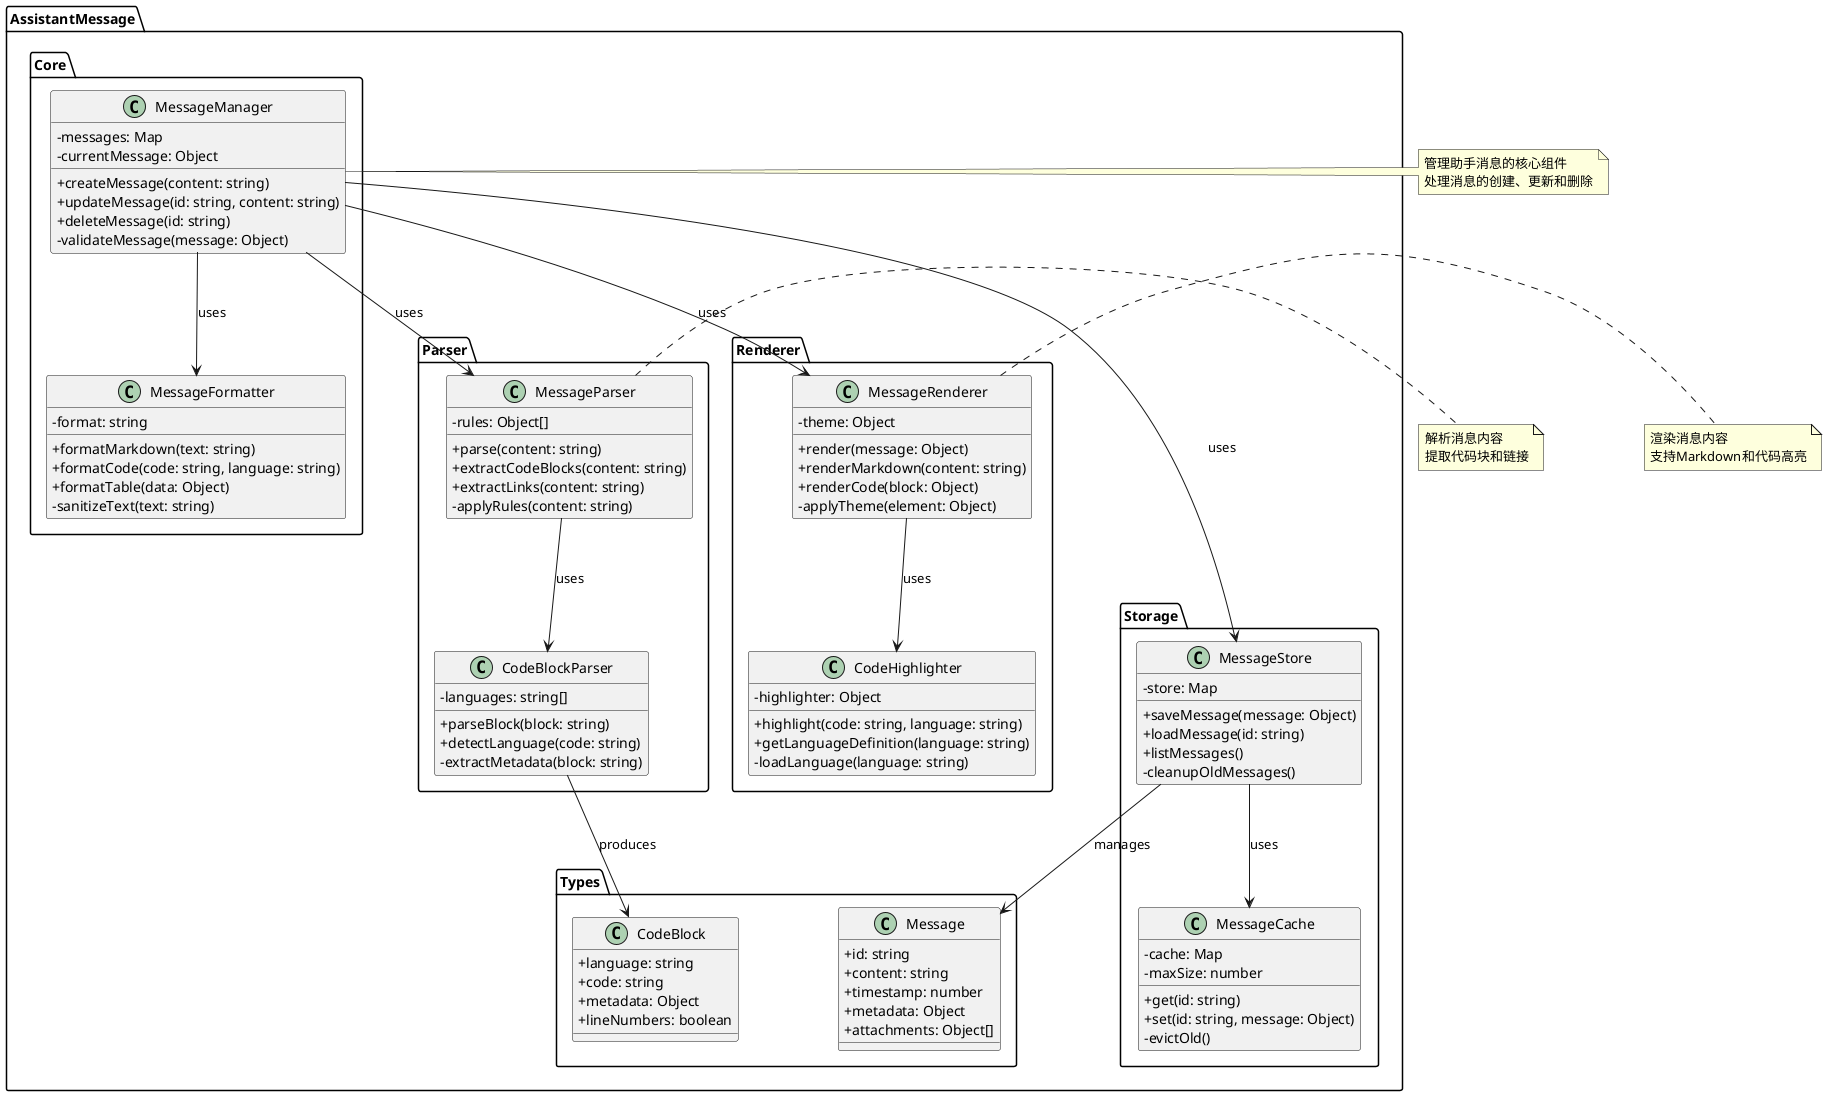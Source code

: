 @startuml assistant-message-implementation

' 设置主题和样式
skinparam backgroundColor transparent
skinparam classAttributeIconSize 0
skinparam nodesep 100
skinparam ranksep 100

' 包定义
package "AssistantMessage" {
    package "Core" {
        class MessageManager {
            - messages: Map
            - currentMessage: Object
            + createMessage(content: string)
            + updateMessage(id: string, content: string)
            + deleteMessage(id: string)
            - validateMessage(message: Object)
        }

        class MessageFormatter {
            - format: string
            + formatMarkdown(text: string)
            + formatCode(code: string, language: string)
            + formatTable(data: Object)
            - sanitizeText(text: string)
        }
    }

    package "Parser" {
        class MessageParser {
            - rules: Object[]
            + parse(content: string)
            + extractCodeBlocks(content: string)
            + extractLinks(content: string)
            - applyRules(content: string)
        }

        class CodeBlockParser {
            - languages: string[]
            + parseBlock(block: string)
            + detectLanguage(code: string)
            - extractMetadata(block: string)
        }
    }

    package "Renderer" {
        class MessageRenderer {
            - theme: Object
            + render(message: Object)
            + renderMarkdown(content: string)
            + renderCode(block: Object)
            - applyTheme(element: Object)
        }

        class CodeHighlighter {
            - highlighter: Object
            + highlight(code: string, language: string)
            + getLanguageDefinition(language: string)
            - loadLanguage(language: string)
        }
    }

    package "Storage" {
        class MessageStore {
            - store: Map
            + saveMessage(message: Object)
            + loadMessage(id: string)
            + listMessages()
            - cleanupOldMessages()
        }

        class MessageCache {
            - cache: Map
            - maxSize: number
            + get(id: string)
            + set(id: string, message: Object)
            - evictOld()
        }
    }

    package "Types" {
        class Message {
            + id: string
            + content: string
            + timestamp: number
            + metadata: Object
            + attachments: Object[]
        }

        class CodeBlock {
            + language: string
            + code: string
            + metadata: Object
            + lineNumbers: boolean
        }
    }
}

' 关系定义
MessageManager --> MessageFormatter : uses
MessageManager --> MessageParser : uses
MessageManager --> MessageRenderer : uses
MessageManager --> MessageStore : uses
MessageParser --> CodeBlockParser : uses
MessageRenderer --> CodeHighlighter : uses
MessageStore --> MessageCache : uses
MessageStore --> Message : manages
CodeBlockParser --> CodeBlock : produces

' 注释
note right of MessageManager
  管理助手消息的核心组件
  处理消息的创建、更新和删除
end note

note right of MessageParser
  解析消息内容
  提取代码块和链接
end note

note right of MessageRenderer
  渲染消息内容
  支持Markdown和代码高亮
end note

@enduml 